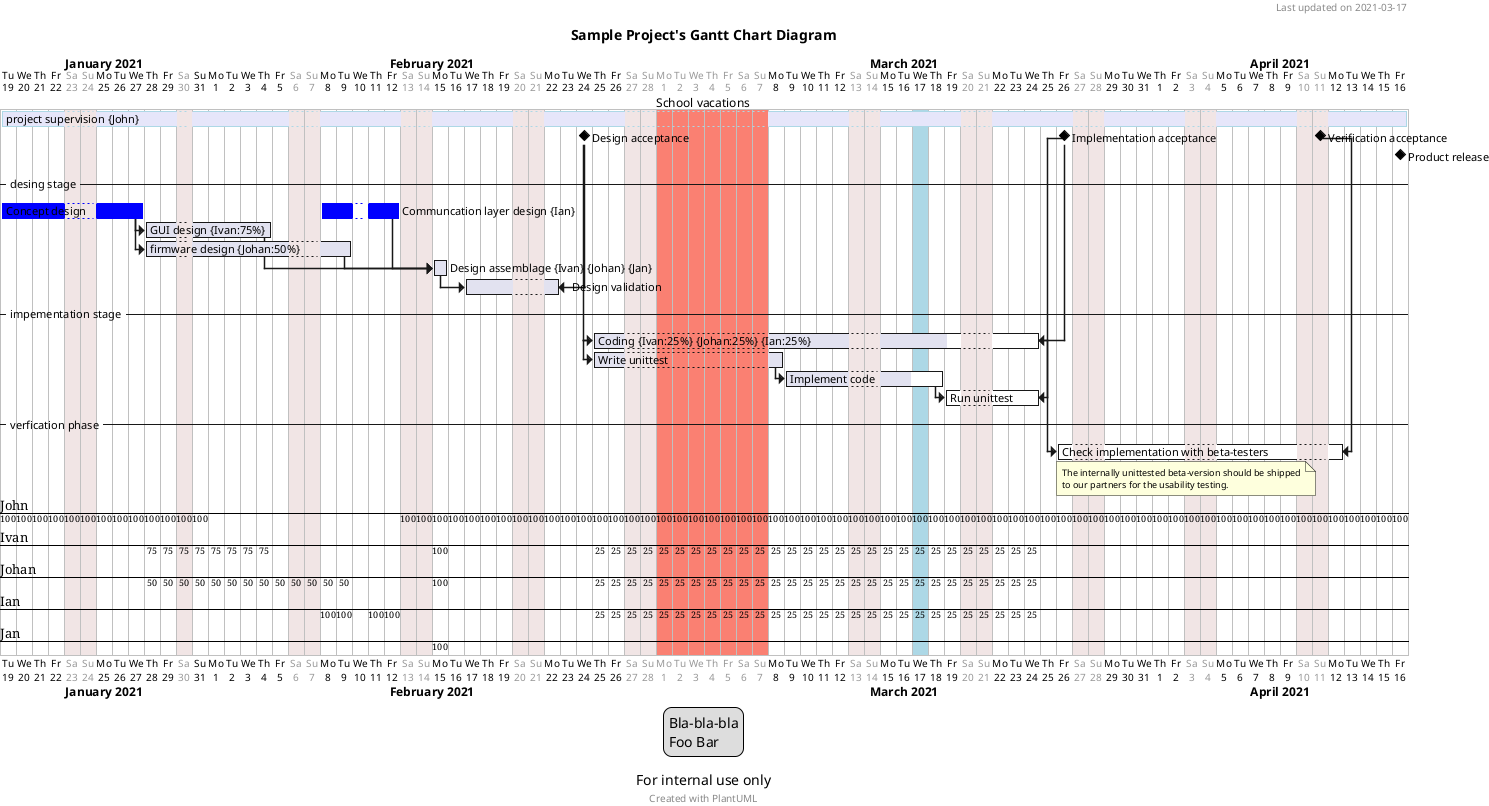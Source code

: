 @startuml gantt_test

@startgantt
'decorators
title Sample Project's Gantt Chart Diagram
header Last updated on 2021-03-17
footer Created with PlantUML
caption For internal use only
legend
Bla-bla-bla
Foo Bar
end legend

' this line creates the calendar, otherwise jsut days count will be displayed
Project starts 2021-01-19

' indicating off-days
saturday are closed
sunday are closed
' with an exception
2021-01-31 is open
' company vacation!
2021-03-01 to 2021-03-07 are closed
2021-03-01 to 2021-03-07 are colored in salmon
2021-03-01 to 2021-03-07 are named [School vacations]

' highlighting today

today is 2021-03-17 and is colored in LightBlue

' resource allocation, aliasing of a task and setting colour
[project supervision] as [TASK0] on {John} lasts 50 days
[TASK0] is colored in Lavender/LightBlue
' set personal off-time
{John} is off on 2021-02-01 to 2021-02-12

' milestones
' fixed date
[Design acceptance] as [MS1] happens at 2021-02-24
' relative dates
[Implementation acceptance] as [MS2] happens 30 days after [MS1]'s end
[Verification acceptance] as [MS3] happens 10 days after [MS2]'s end
[Design transfer] as [MS3] happens 5 days before [TASK0]'s end
[Product release] as [MS4] happens at [TASK0]'s end
' placing tasks / milestones on the same line
[MS2] displays on same row as [MS1]
[MS3] displays on same row as [MS1]

' separators
--desing stage--
' task without resource, but with a fixed start date and duration
[Concept design] as [TASK1] lasts 7 days and is colored in blue
' tasks chain using arrows, part-time resources allocation
[GUI design] as [TASK1.1] on {Ivan:75%} lasts 5 days
[firmware design] as [TASK1.2] on {Johan:50%} lasts 5 days
[TASK1] -> [TASK1.1]
[TASK1] -> [TASK1.2]
' fixed start date and end date task
[Communcation layer design] as [TASK2] on {Ian} starts on 2021-02-08 and ends on 2021-02-12 and is colored in blue
[TASK2] displays on same row as [TASK1]
' pause a project for a day
[TASK2] pauses on 2021-02-10
' maximum end of tasks as a start day, multiple resources
[Design assemblage] as [TASK3] on {Ivan}{Johan}{Jan} lasts 2 days
[TASK3] starts at [TASK1.1]'s end
[TASK3] starts at [TASK1.2]'s end
[TASK3] starts at [TASK2]'s end
' task with relative start and end days, and offsets
[Design validation] as [TASK4] starts 1 day after [TASK3]'s end and ends 1 day before [MS1]'s start
--impementation stage--
' task with completeness status
[Coding] as [TASK5] on {Ivan:25%}{Johan:25%}{Ian:25%} starts at [MS1]'s end and ends 1 day before [MS2]'s start and is 75% complete
[Write unittest] as [TASK5.1] starts at [TASK5]'s start and lasts 3 days and is 100% complete
' simple tasks chaining
then [Implement code] as [TASK5.2] lasts 8 days and is 75% complete
then [Run unittest] as [TASK5.3] ends at [TASK5]'s end and is 0% complete
--verfication phase--
' task between milestones
[Check implementation with beta-testers] occurs from [MS2] to [MS3] and is 0% complete
' add note
note bottom
The internally unittested beta-version should be shipped
to our partners for the usability testing.
end note

@endgantt

@enduml